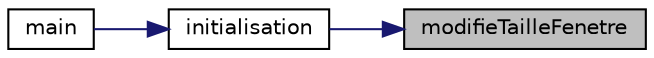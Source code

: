 digraph "modifieTailleFenetre"
{
 // LATEX_PDF_SIZE
  edge [fontname="Helvetica",fontsize="10",labelfontname="Helvetica",labelfontsize="10"];
  node [fontname="Helvetica",fontsize="10",shape=record];
  rankdir="RL";
  Node1 [label="modifieTailleFenetre",height=0.2,width=0.4,color="black", fillcolor="grey75", style="filled", fontcolor="black",tooltip="modifie la taille de la fenetre dans laquel le programme s'execute"];
  Node1 -> Node2 [dir="back",color="midnightblue",fontsize="10",style="solid"];
  Node2 [label="initialisation",height=0.2,width=0.4,color="black", fillcolor="white", style="filled",URL="$general_8h.html#a7a3238715d030c42dde5f4539c9ca3b3",tooltip="fonction qui gÃ¨re l'initialitation et le lancement du programme"];
  Node2 -> Node3 [dir="back",color="midnightblue",fontsize="10",style="solid"];
  Node3 [label="main",height=0.2,width=0.4,color="black", fillcolor="white", style="filled",URL="$main_8c.html#a0ddf1224851353fc92bfbff6f499fa97",tooltip="Entrée du programme."];
}
